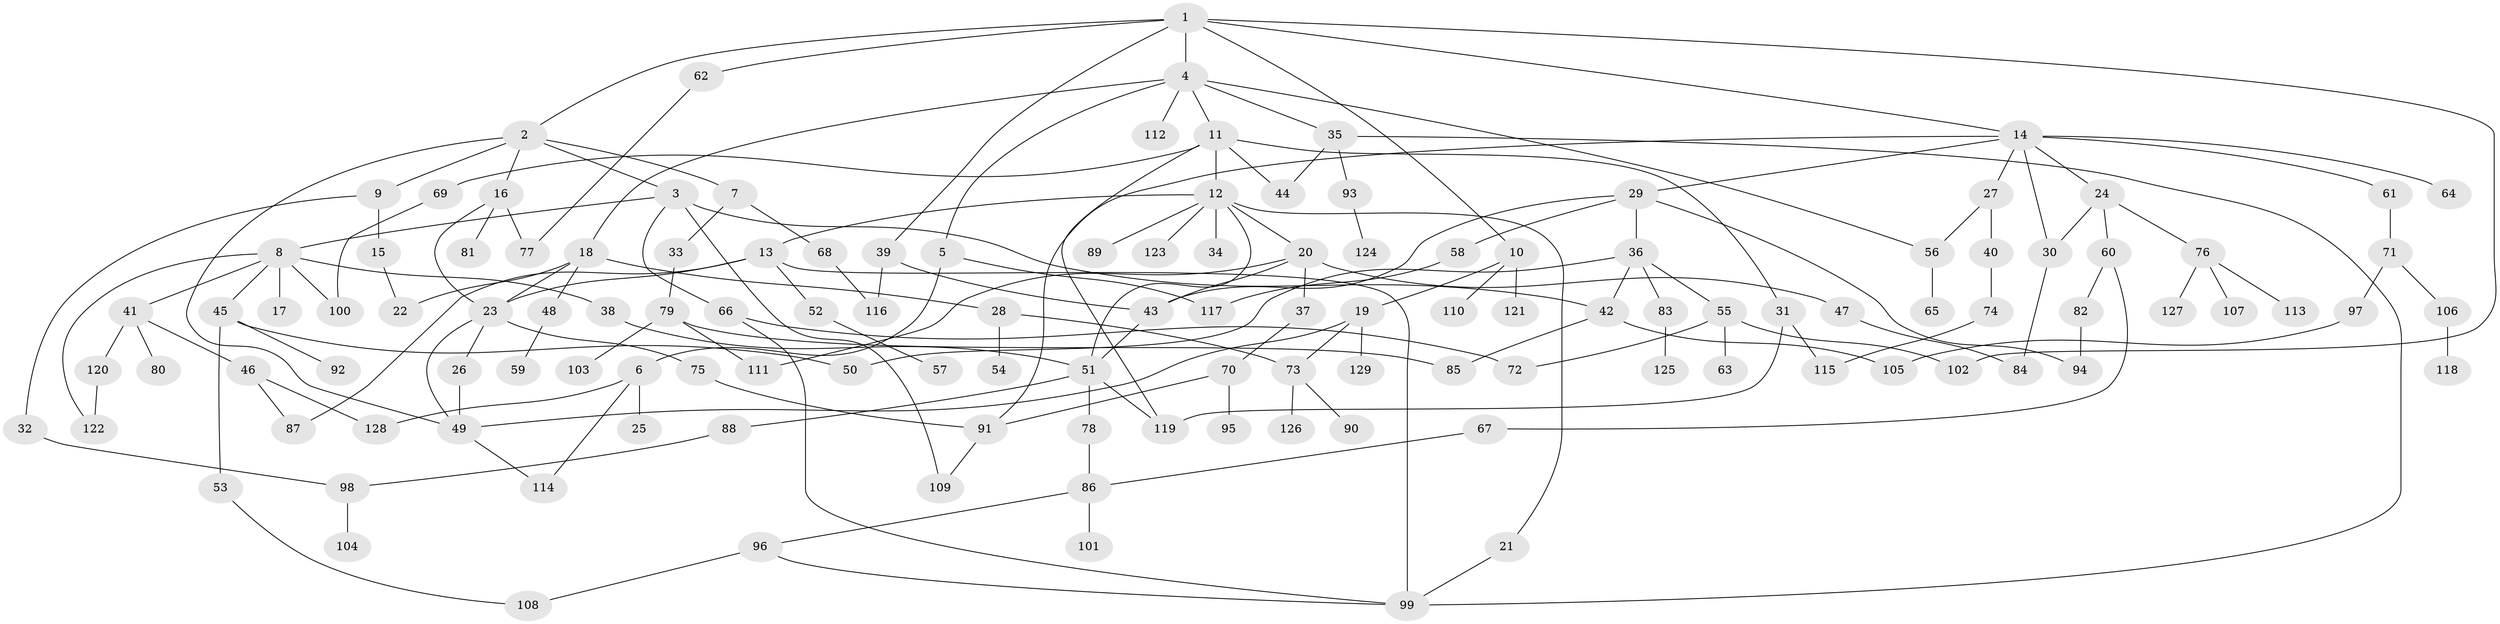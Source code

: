 // coarse degree distribution, {7: 0.044444444444444446, 5: 0.05555555555555555, 8: 0.022222222222222223, 3: 0.14444444444444443, 4: 0.08888888888888889, 9: 0.022222222222222223, 6: 0.03333333333333333, 11: 0.011111111111111112, 2: 0.2777777777777778, 1: 0.3}
// Generated by graph-tools (version 1.1) at 2025/41/03/06/25 10:41:29]
// undirected, 129 vertices, 172 edges
graph export_dot {
graph [start="1"]
  node [color=gray90,style=filled];
  1;
  2;
  3;
  4;
  5;
  6;
  7;
  8;
  9;
  10;
  11;
  12;
  13;
  14;
  15;
  16;
  17;
  18;
  19;
  20;
  21;
  22;
  23;
  24;
  25;
  26;
  27;
  28;
  29;
  30;
  31;
  32;
  33;
  34;
  35;
  36;
  37;
  38;
  39;
  40;
  41;
  42;
  43;
  44;
  45;
  46;
  47;
  48;
  49;
  50;
  51;
  52;
  53;
  54;
  55;
  56;
  57;
  58;
  59;
  60;
  61;
  62;
  63;
  64;
  65;
  66;
  67;
  68;
  69;
  70;
  71;
  72;
  73;
  74;
  75;
  76;
  77;
  78;
  79;
  80;
  81;
  82;
  83;
  84;
  85;
  86;
  87;
  88;
  89;
  90;
  91;
  92;
  93;
  94;
  95;
  96;
  97;
  98;
  99;
  100;
  101;
  102;
  103;
  104;
  105;
  106;
  107;
  108;
  109;
  110;
  111;
  112;
  113;
  114;
  115;
  116;
  117;
  118;
  119;
  120;
  121;
  122;
  123;
  124;
  125;
  126;
  127;
  128;
  129;
  1 -- 2;
  1 -- 4;
  1 -- 10;
  1 -- 14;
  1 -- 39;
  1 -- 62;
  1 -- 102;
  2 -- 3;
  2 -- 7;
  2 -- 9;
  2 -- 16;
  2 -- 49;
  3 -- 8;
  3 -- 66;
  3 -- 109;
  3 -- 42;
  4 -- 5;
  4 -- 11;
  4 -- 18;
  4 -- 35;
  4 -- 56;
  4 -- 112;
  5 -- 6;
  5 -- 117;
  6 -- 25;
  6 -- 128;
  6 -- 114;
  7 -- 33;
  7 -- 68;
  8 -- 17;
  8 -- 38;
  8 -- 41;
  8 -- 45;
  8 -- 122;
  8 -- 100;
  9 -- 15;
  9 -- 32;
  10 -- 19;
  10 -- 110;
  10 -- 121;
  11 -- 12;
  11 -- 31;
  11 -- 44;
  11 -- 69;
  11 -- 119;
  12 -- 13;
  12 -- 20;
  12 -- 21;
  12 -- 34;
  12 -- 51;
  12 -- 89;
  12 -- 123;
  13 -- 52;
  13 -- 87;
  13 -- 23;
  13 -- 99;
  14 -- 24;
  14 -- 27;
  14 -- 29;
  14 -- 30;
  14 -- 61;
  14 -- 64;
  14 -- 91;
  15 -- 22;
  16 -- 23;
  16 -- 81;
  16 -- 77;
  18 -- 22;
  18 -- 28;
  18 -- 48;
  18 -- 23;
  19 -- 129;
  19 -- 49;
  19 -- 73;
  20 -- 37;
  20 -- 47;
  20 -- 111;
  20 -- 43;
  21 -- 99;
  23 -- 26;
  23 -- 75;
  23 -- 49;
  24 -- 60;
  24 -- 76;
  24 -- 30;
  26 -- 49;
  27 -- 40;
  27 -- 56;
  28 -- 54;
  28 -- 73;
  29 -- 36;
  29 -- 43;
  29 -- 58;
  29 -- 94;
  30 -- 84;
  31 -- 115;
  31 -- 119;
  32 -- 98;
  33 -- 79;
  35 -- 93;
  35 -- 99;
  35 -- 44;
  36 -- 42;
  36 -- 55;
  36 -- 83;
  36 -- 50;
  37 -- 70;
  38 -- 51;
  39 -- 116;
  39 -- 43;
  40 -- 74;
  41 -- 46;
  41 -- 80;
  41 -- 120;
  42 -- 105;
  42 -- 85;
  43 -- 51;
  45 -- 50;
  45 -- 53;
  45 -- 92;
  46 -- 128;
  46 -- 87;
  47 -- 84;
  48 -- 59;
  49 -- 114;
  51 -- 78;
  51 -- 88;
  51 -- 119;
  52 -- 57;
  53 -- 108;
  55 -- 63;
  55 -- 72;
  55 -- 102;
  56 -- 65;
  58 -- 117;
  60 -- 67;
  60 -- 82;
  61 -- 71;
  62 -- 77;
  66 -- 99;
  66 -- 72;
  67 -- 86;
  68 -- 116;
  69 -- 100;
  70 -- 91;
  70 -- 95;
  71 -- 97;
  71 -- 106;
  73 -- 90;
  73 -- 126;
  74 -- 115;
  75 -- 91;
  76 -- 107;
  76 -- 113;
  76 -- 127;
  78 -- 86;
  79 -- 85;
  79 -- 103;
  79 -- 111;
  82 -- 94;
  83 -- 125;
  86 -- 96;
  86 -- 101;
  88 -- 98;
  91 -- 109;
  93 -- 124;
  96 -- 99;
  96 -- 108;
  97 -- 105;
  98 -- 104;
  106 -- 118;
  120 -- 122;
}
